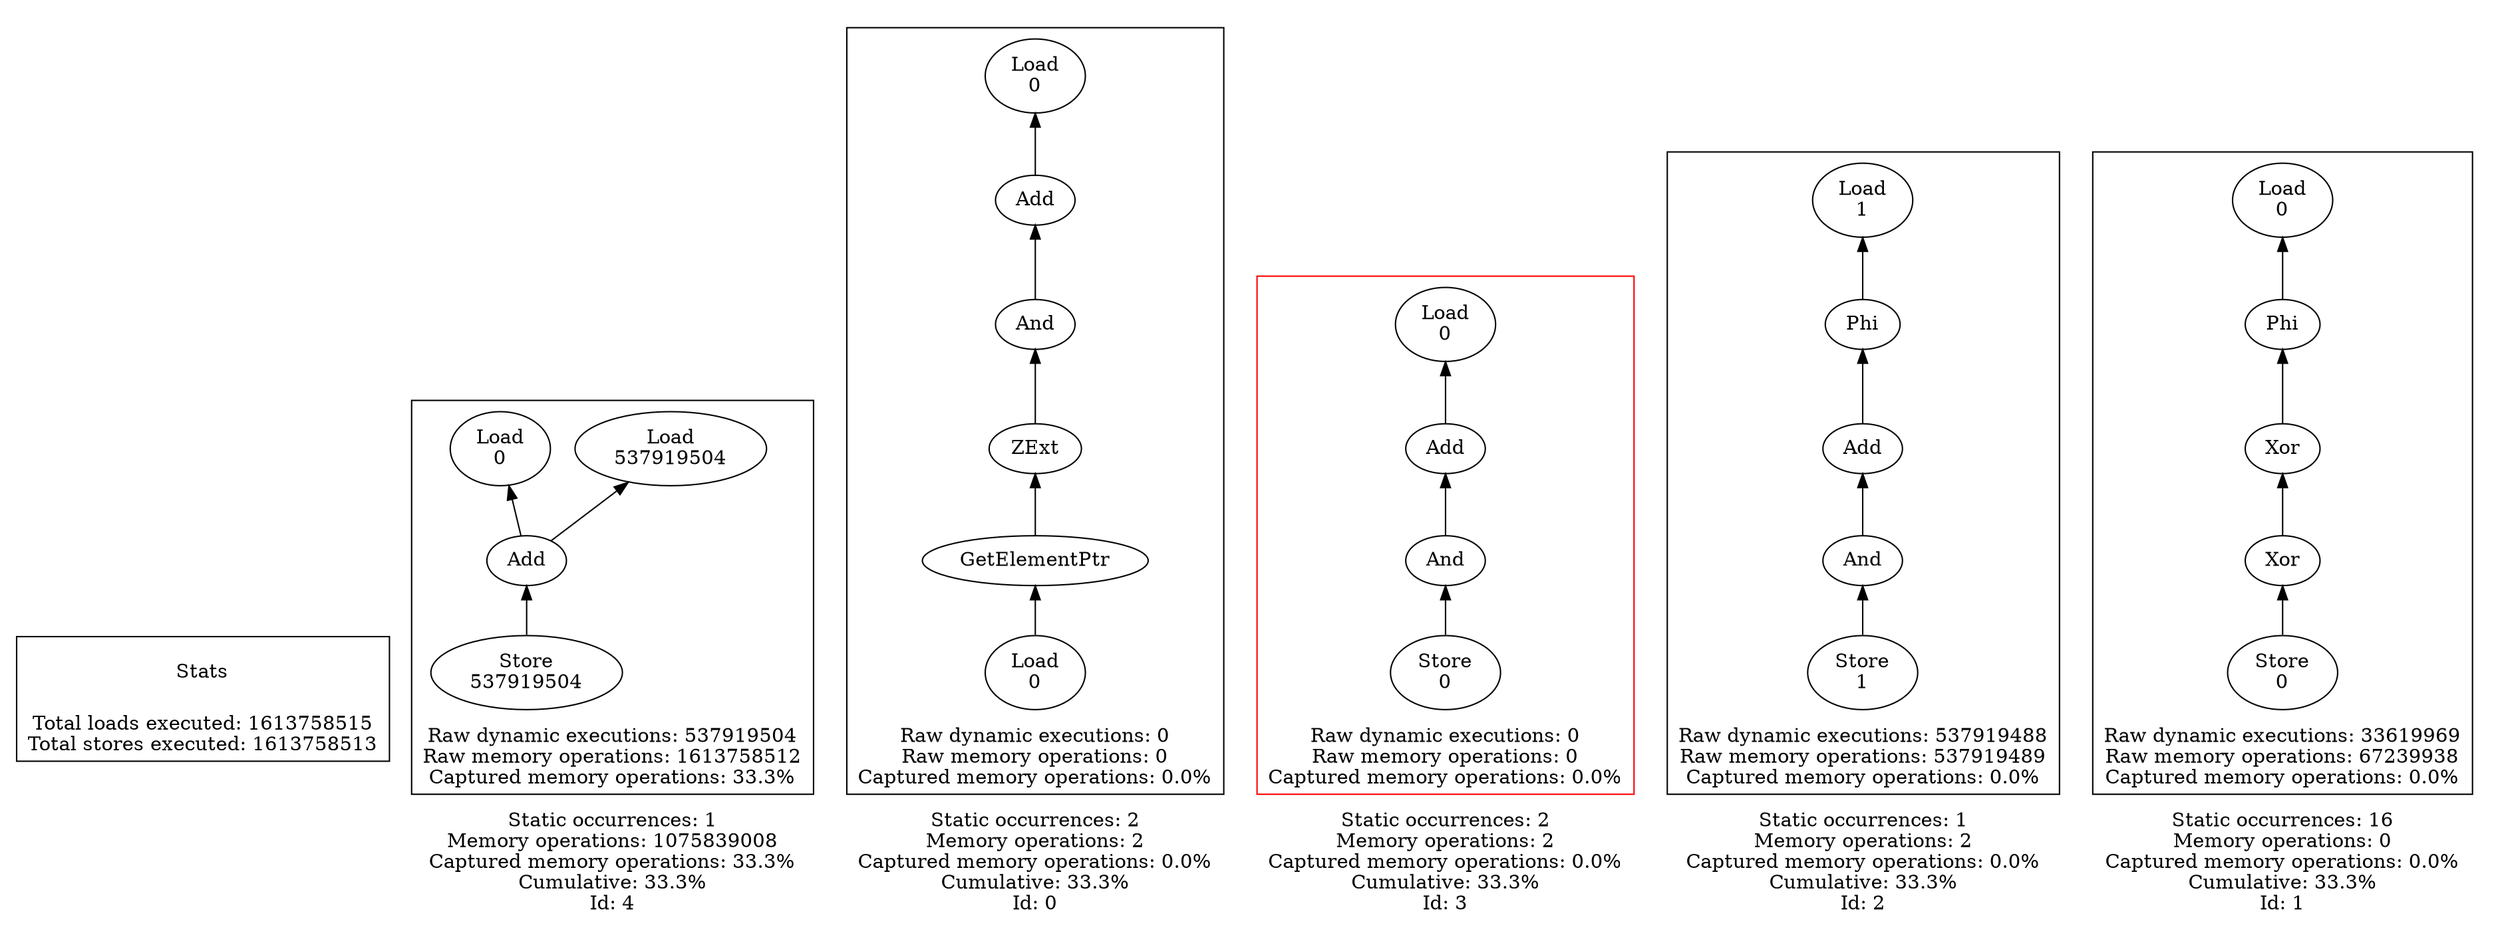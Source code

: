 strict digraph {
rankdir=BT
subgraph {
Stats [shape=plaintext]
cluster=true
label="Total loads executed: 1613758515\nTotal stores executed: 1613758513"
}
subgraph {
subgraph {
"4_0_173" [label="Add"]
"4_0_170" [label="Load\n0"]
"4_0_173" -> "4_0_170"
"4_0_172" [label="Load\n537919504"]
"4_0_173" -> "4_0_172"
{
rank=min
"4_0_175" [label="Store\n537919504"]
}
"4_0_175" -> "4_0_173"
cluster=true
label="Raw dynamic executions: 537919504\nRaw memory operations: 1613758512\nCaptured memory operations: 33.3%"
}
cluster=true
penwidth=0
label="Static occurrences: 1\nMemory operations: 1075839008\nCaptured memory operations: 33.3%\nCumulative: 33.3%\nId: 4"
}
subgraph {
subgraph {
"0_0_187" [label="And"]
"0_0_186" [label="Add"]
"0_0_187" -> "0_0_186"
"0_0_190" [label="GetElementPtr"]
"0_0_189" [label="ZExt"]
"0_0_190" -> "0_0_189"
{
rank=min
"0_0_191" [label="Load\n0"]
}
"0_0_191" -> "0_0_190"
"0_0_189" -> "0_0_187"
"0_0_181" [label="Load\n0"]
"0_0_186" -> "0_0_181"
cluster=true
label="Raw dynamic executions: 0\nRaw memory operations: 0\nCaptured memory operations: 0.0%"
}
cluster=true
penwidth=0
label="Static occurrences: 2\nMemory operations: 2\nCaptured memory operations: 0.0%\nCumulative: 33.3%\nId: 0"
}
subgraph {
subgraph {
"3_0_187" [label="And"]
"3_0_186" [label="Add"]
"3_0_187" -> "3_0_186"
{
rank=min
"3_0_188" [label="Store\n0"]
}
"3_0_188" -> "3_0_187"
"3_0_181" [label="Load\n0"]
"3_0_186" -> "3_0_181"
cluster=true
label="Raw dynamic executions: 0\nRaw memory operations: 0\nCaptured memory operations: 0.0%"
color=red
}
cluster=true
penwidth=0
label="Static occurrences: 2\nMemory operations: 2\nCaptured memory operations: 0.0%\nCumulative: 33.3%\nId: 3"
}
subgraph {
subgraph {
"2_0_208" [label="Phi"]
"2_0_194" [label="Load\n1"]
"2_0_208" -> "2_0_194"
"2_0_213" [label="Add"]
"2_0_213" -> "2_0_208"
"2_0_214" [label="And"]
"2_0_214" -> "2_0_213"
{
rank=min
"2_0_215" [label="Store\n1"]
}
"2_0_215" -> "2_0_214"
cluster=true
label="Raw dynamic executions: 537919488\nRaw memory operations: 537919489\nCaptured memory operations: 0.0%"
}
cluster=true
penwidth=0
label="Static occurrences: 1\nMemory operations: 2\nCaptured memory operations: 0.0%\nCumulative: 33.3%\nId: 2"
}
subgraph {
subgraph {
"1_0_128" [label="Xor"]
"1_0_80" [label="Xor"]
"1_0_128" -> "1_0_80"
{
rank=min
"1_0_35" [label="Store\n0"]
}
"1_0_35" -> "1_0_128"
"1_0_53" [label="Phi"]
"1_0_18" [label="Load\n0"]
"1_0_53" -> "1_0_18"
"1_0_80" -> "1_0_53"
cluster=true
label="Raw dynamic executions: 33619969\nRaw memory operations: 67239938\nCaptured memory operations: 0.0%"
}
cluster=true
penwidth=0
label="Static occurrences: 16\nMemory operations: 0\nCaptured memory operations: 0.0%\nCumulative: 33.3%\nId: 1"
}
}
